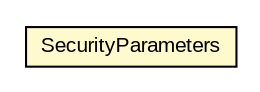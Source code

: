 #!/usr/local/bin/dot
#
# Class diagram 
# Generated by UMLGraph version R5_6-24-gf6e263 (http://www.umlgraph.org/)
#

digraph G {
	edge [fontname="arial",fontsize=10,labelfontname="arial",labelfontsize=10];
	node [fontname="arial",fontsize=10,shape=plaintext];
	nodesep=0.25;
	ranksep=0.5;
	rankdir=LR;
	// com.gwtplatform.carstore.server.authentication.SecurityParameters
	c481936 [label=<<table title="com.gwtplatform.carstore.server.authentication.SecurityParameters" border="0" cellborder="1" cellspacing="0" cellpadding="2" port="p" bgcolor="lemonChiffon" href="./SecurityParameters.html">
		<tr><td><table border="0" cellspacing="0" cellpadding="1">
<tr><td align="center" balign="center"> SecurityParameters </td></tr>
		</table></td></tr>
		</table>>, URL="./SecurityParameters.html", fontname="arial", fontcolor="black", fontsize=10.0];
}

